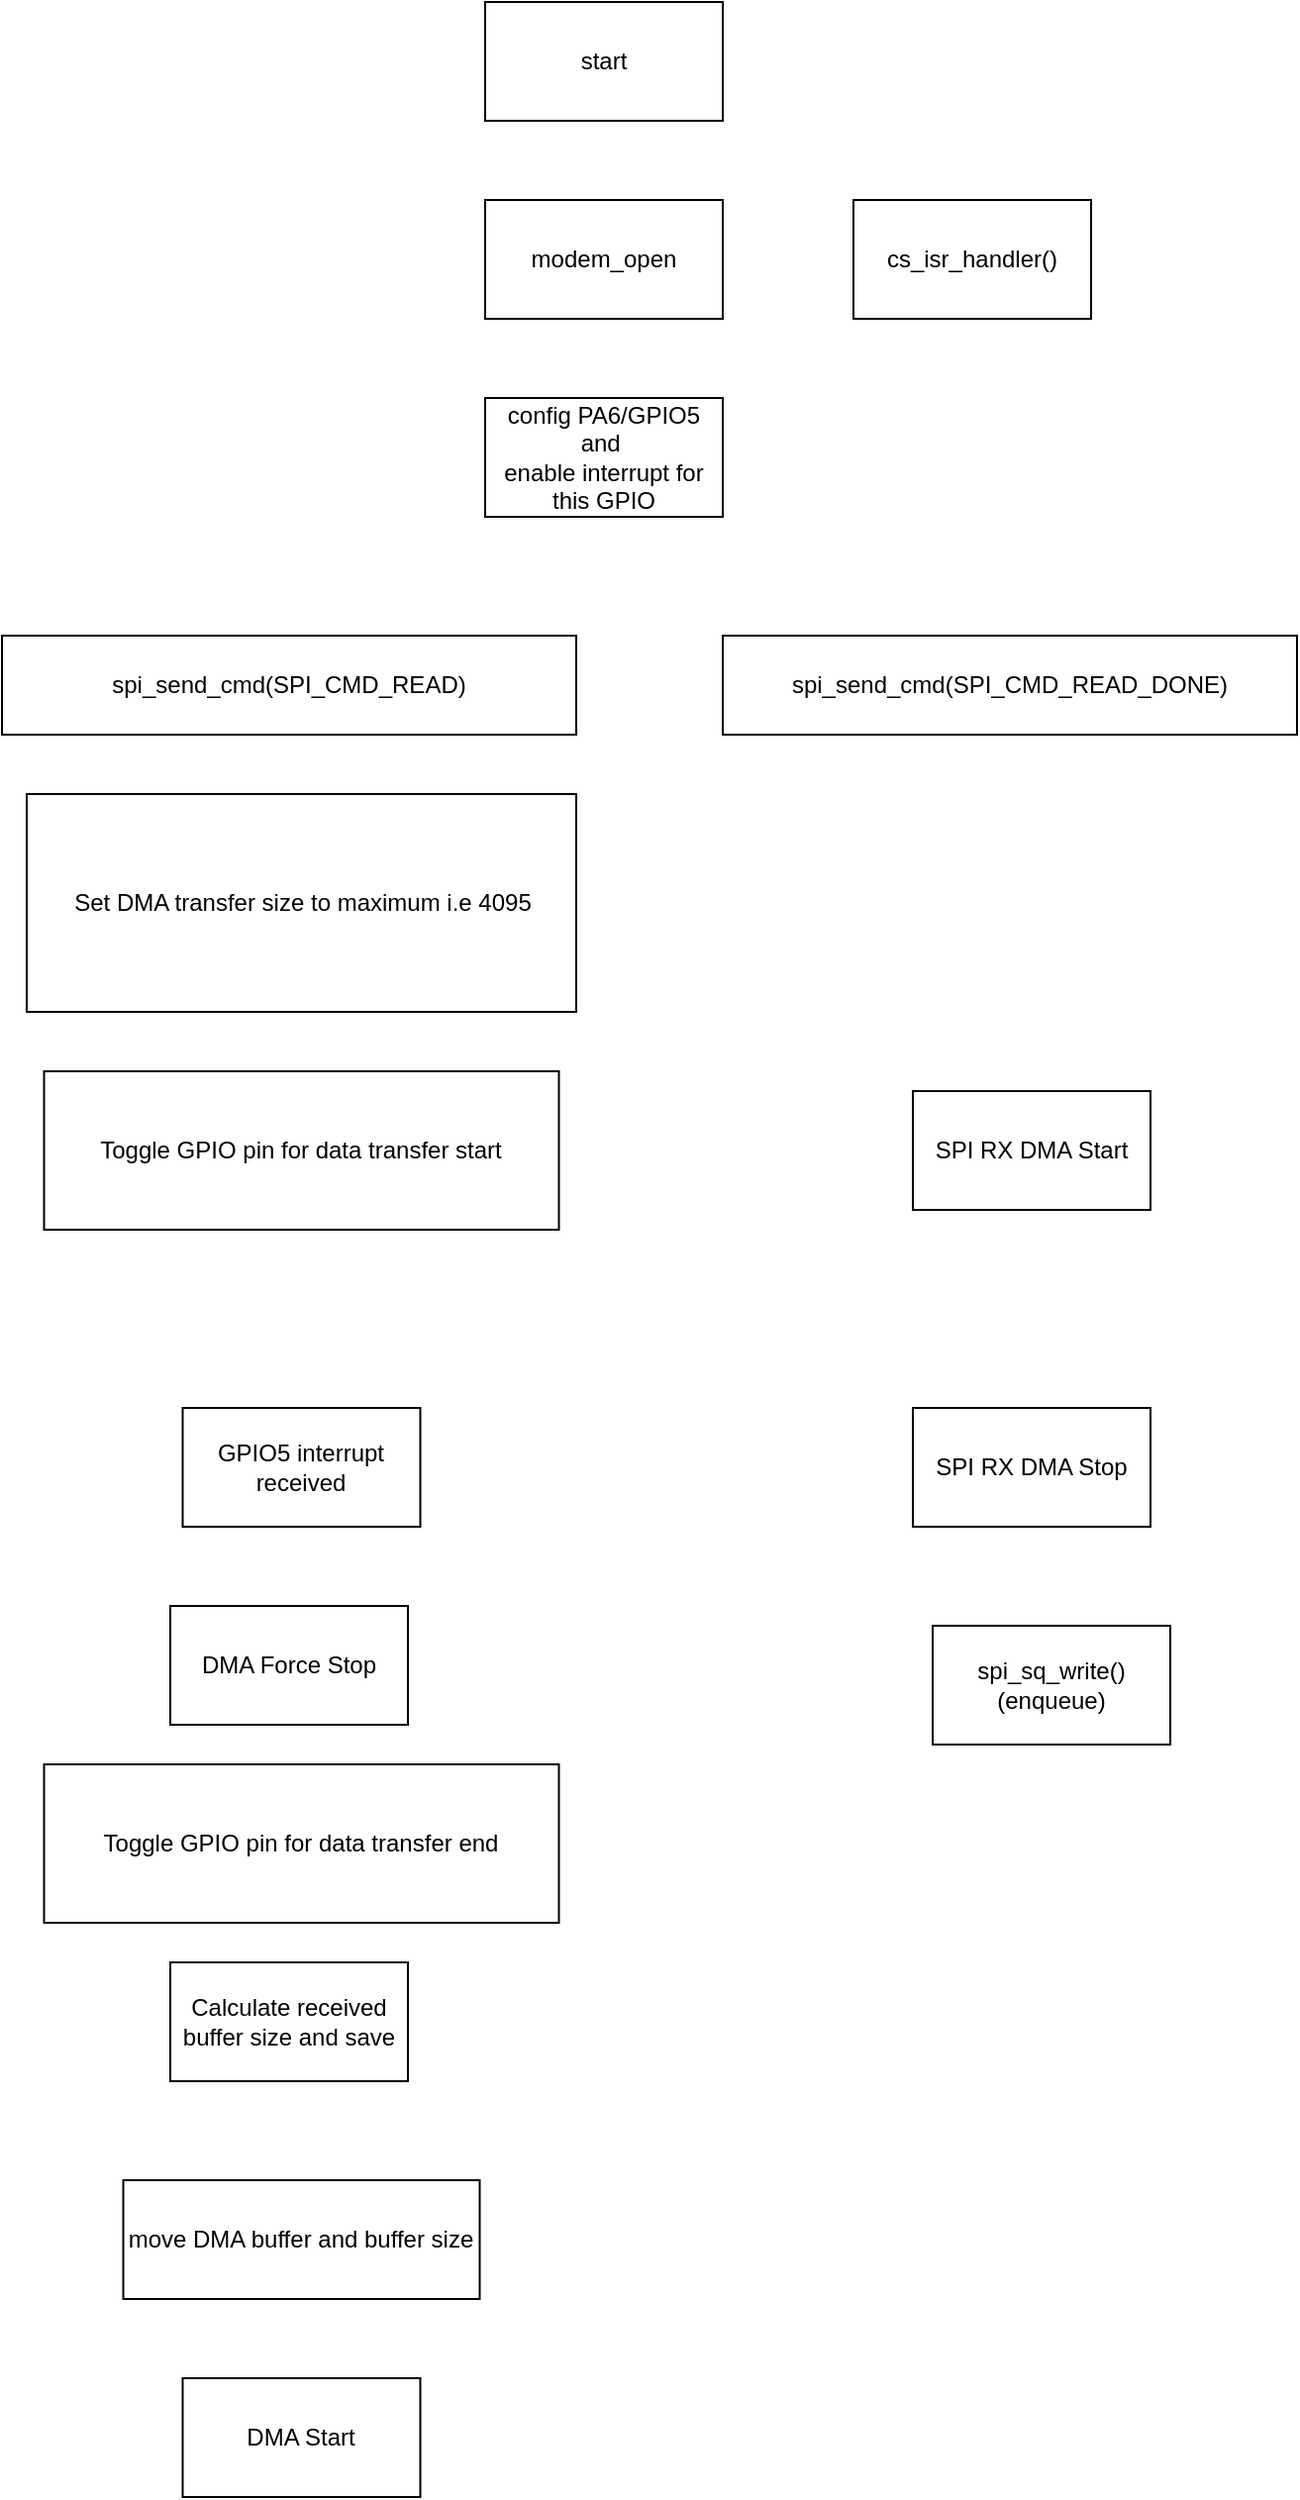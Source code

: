 <mxfile version="24.2.1" type="github">
  <diagram name="Page-1" id="CQZd7gSvVK9HG8uiHv_m">
    <mxGraphModel dx="1221" dy="733" grid="1" gridSize="10" guides="1" tooltips="1" connect="1" arrows="1" fold="1" page="1" pageScale="1" pageWidth="827" pageHeight="1169" math="0" shadow="0">
      <root>
        <mxCell id="0" />
        <mxCell id="1" parent="0" />
        <mxCell id="0A7_gJX32q4vAlVc6kxc-1" value="start" style="rounded=0;whiteSpace=wrap;html=1;" vertex="1" parent="1">
          <mxGeometry x="354" y="60" width="120" height="60" as="geometry" />
        </mxCell>
        <mxCell id="0A7_gJX32q4vAlVc6kxc-2" value="modem_open" style="rounded=0;whiteSpace=wrap;html=1;" vertex="1" parent="1">
          <mxGeometry x="354" y="160" width="120" height="60" as="geometry" />
        </mxCell>
        <mxCell id="0A7_gJX32q4vAlVc6kxc-3" value="config PA6/GPIO5&lt;br&gt;and&amp;nbsp;&lt;br&gt;enable interrupt for this GPIO" style="rounded=0;whiteSpace=wrap;html=1;" vertex="1" parent="1">
          <mxGeometry x="354" y="260" width="120" height="60" as="geometry" />
        </mxCell>
        <mxCell id="0A7_gJX32q4vAlVc6kxc-4" value="spi_send_cmd(SPI_CMD_READ)" style="rounded=0;whiteSpace=wrap;html=1;" vertex="1" parent="1">
          <mxGeometry x="110" y="380" width="290" height="50" as="geometry" />
        </mxCell>
        <mxCell id="0A7_gJX32q4vAlVc6kxc-5" value="spi_send_cmd(SPI_CMD_READ_DONE)" style="rounded=0;whiteSpace=wrap;html=1;" vertex="1" parent="1">
          <mxGeometry x="474" y="380" width="290" height="50" as="geometry" />
        </mxCell>
        <mxCell id="0A7_gJX32q4vAlVc6kxc-6" value="cs_isr_handler()" style="rounded=0;whiteSpace=wrap;html=1;" vertex="1" parent="1">
          <mxGeometry x="540" y="160" width="120" height="60" as="geometry" />
        </mxCell>
        <mxCell id="0A7_gJX32q4vAlVc6kxc-7" value="Toggle GPIO pin for data transfer start" style="rounded=0;whiteSpace=wrap;html=1;" vertex="1" parent="1">
          <mxGeometry x="131.25" y="600" width="260" height="80" as="geometry" />
        </mxCell>
        <mxCell id="0A7_gJX32q4vAlVc6kxc-8" value="Set DMA transfer size to maximum i.e 4095" style="rounded=0;whiteSpace=wrap;html=1;" vertex="1" parent="1">
          <mxGeometry x="122.5" y="460" width="277.5" height="110" as="geometry" />
        </mxCell>
        <mxCell id="0A7_gJX32q4vAlVc6kxc-9" value="SPI RX DMA Start" style="rounded=0;whiteSpace=wrap;html=1;" vertex="1" parent="1">
          <mxGeometry x="570" y="610" width="120" height="60" as="geometry" />
        </mxCell>
        <mxCell id="0A7_gJX32q4vAlVc6kxc-11" value="SPI RX DMA Stop" style="rounded=0;whiteSpace=wrap;html=1;" vertex="1" parent="1">
          <mxGeometry x="570" y="770" width="120" height="60" as="geometry" />
        </mxCell>
        <mxCell id="0A7_gJX32q4vAlVc6kxc-12" value="GPIO5 interrupt received" style="rounded=0;whiteSpace=wrap;html=1;" vertex="1" parent="1">
          <mxGeometry x="201.25" y="770" width="120" height="60" as="geometry" />
        </mxCell>
        <mxCell id="0A7_gJX32q4vAlVc6kxc-13" value="DMA Force Stop" style="rounded=0;whiteSpace=wrap;html=1;" vertex="1" parent="1">
          <mxGeometry x="195" y="870" width="120" height="60" as="geometry" />
        </mxCell>
        <mxCell id="0A7_gJX32q4vAlVc6kxc-14" value="Toggle GPIO pin for data transfer end" style="rounded=0;whiteSpace=wrap;html=1;" vertex="1" parent="1">
          <mxGeometry x="131.25" y="950" width="260" height="80" as="geometry" />
        </mxCell>
        <mxCell id="0A7_gJX32q4vAlVc6kxc-15" value="spi_sq_write()&lt;br&gt;(enqueue)" style="rounded=0;whiteSpace=wrap;html=1;" vertex="1" parent="1">
          <mxGeometry x="580" y="880" width="120" height="60" as="geometry" />
        </mxCell>
        <mxCell id="0A7_gJX32q4vAlVc6kxc-16" value="Calculate received buffer size and save" style="rounded=0;whiteSpace=wrap;html=1;" vertex="1" parent="1">
          <mxGeometry x="195" y="1050" width="120" height="60" as="geometry" />
        </mxCell>
        <mxCell id="0A7_gJX32q4vAlVc6kxc-17" value="move DMA buffer and buffer size" style="rounded=0;whiteSpace=wrap;html=1;" vertex="1" parent="1">
          <mxGeometry x="171.25" y="1160" width="180" height="60" as="geometry" />
        </mxCell>
        <mxCell id="0A7_gJX32q4vAlVc6kxc-18" value="DMA Start" style="rounded=0;whiteSpace=wrap;html=1;" vertex="1" parent="1">
          <mxGeometry x="201.25" y="1260" width="120" height="60" as="geometry" />
        </mxCell>
      </root>
    </mxGraphModel>
  </diagram>
</mxfile>

